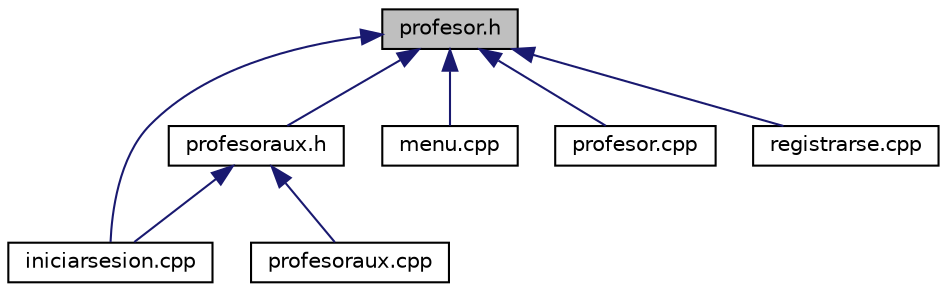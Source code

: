 digraph "profesor.h"
{
  edge [fontname="Helvetica",fontsize="10",labelfontname="Helvetica",labelfontsize="10"];
  node [fontname="Helvetica",fontsize="10",shape=record];
  Node10 [label="profesor.h",height=0.2,width=0.4,color="black", fillcolor="grey75", style="filled", fontcolor="black"];
  Node10 -> Node11 [dir="back",color="midnightblue",fontsize="10",style="solid",fontname="Helvetica"];
  Node11 [label="iniciarsesion.cpp",height=0.2,width=0.4,color="black", fillcolor="white", style="filled",URL="$iniciarsesion_8cpp_source.html"];
  Node10 -> Node12 [dir="back",color="midnightblue",fontsize="10",style="solid",fontname="Helvetica"];
  Node12 [label="profesoraux.h",height=0.2,width=0.4,color="black", fillcolor="white", style="filled",URL="$profesoraux_8h_source.html"];
  Node12 -> Node11 [dir="back",color="midnightblue",fontsize="10",style="solid",fontname="Helvetica"];
  Node12 -> Node13 [dir="back",color="midnightblue",fontsize="10",style="solid",fontname="Helvetica"];
  Node13 [label="profesoraux.cpp",height=0.2,width=0.4,color="black", fillcolor="white", style="filled",URL="$profesoraux_8cpp_source.html"];
  Node10 -> Node14 [dir="back",color="midnightblue",fontsize="10",style="solid",fontname="Helvetica"];
  Node14 [label="menu.cpp",height=0.2,width=0.4,color="black", fillcolor="white", style="filled",URL="$menu_8cpp_source.html"];
  Node10 -> Node15 [dir="back",color="midnightblue",fontsize="10",style="solid",fontname="Helvetica"];
  Node15 [label="profesor.cpp",height=0.2,width=0.4,color="black", fillcolor="white", style="filled",URL="$profesor_8cpp.html",tooltip="Archivo con los métodos de la clase Profesor implementados. "];
  Node10 -> Node16 [dir="back",color="midnightblue",fontsize="10",style="solid",fontname="Helvetica"];
  Node16 [label="registrarse.cpp",height=0.2,width=0.4,color="black", fillcolor="white", style="filled",URL="$registrarse_8cpp_source.html"];
}
